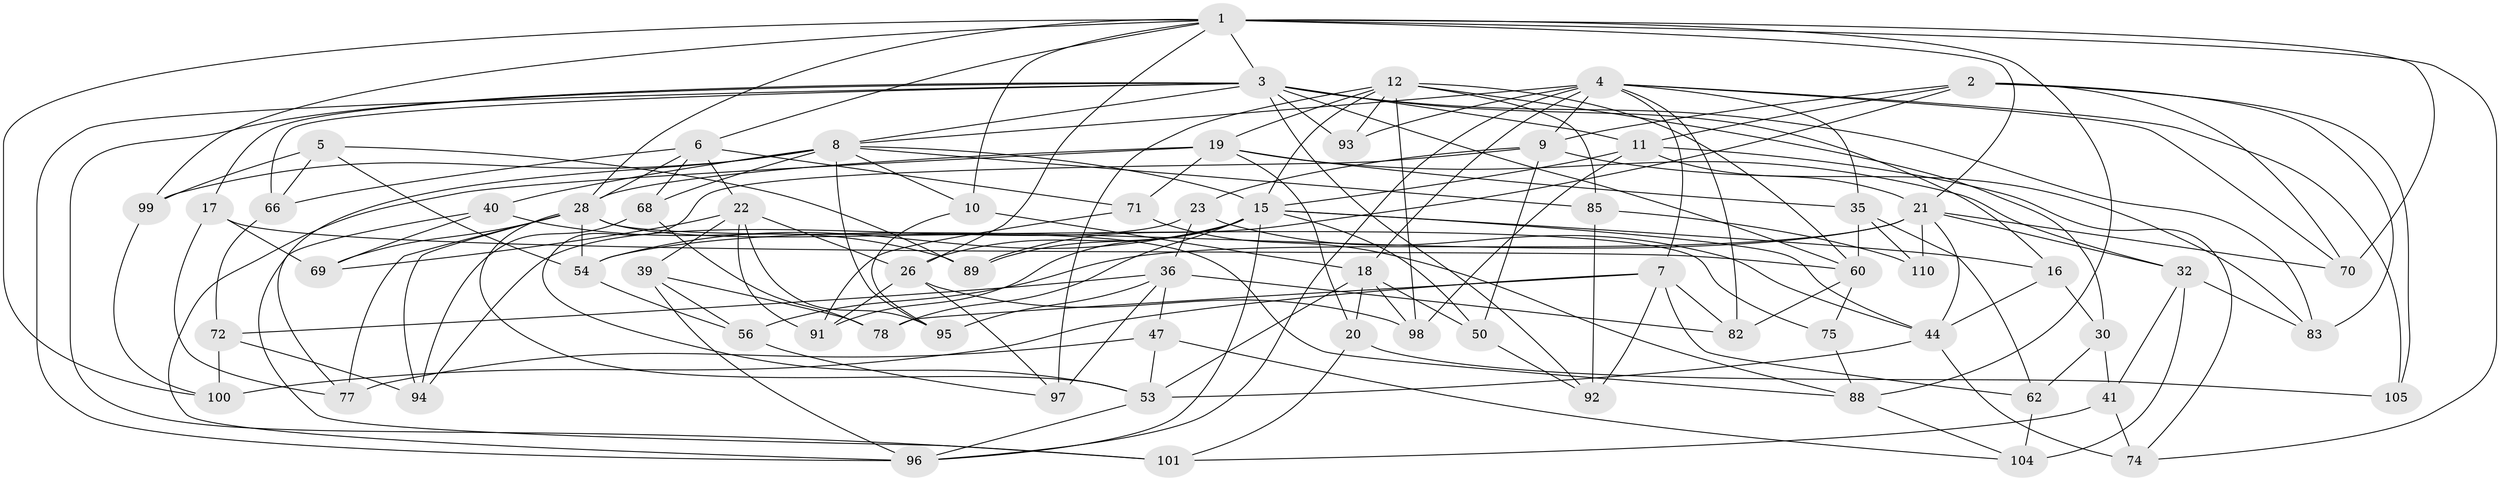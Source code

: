 // original degree distribution, {4: 1.0}
// Generated by graph-tools (version 1.1) at 2025/20/03/04/25 18:20:45]
// undirected, 67 vertices, 173 edges
graph export_dot {
graph [start="1"]
  node [color=gray90,style=filled];
  1 [super="+24"];
  2 [super="+43"];
  3 [super="+46+38"];
  4 [super="+63+13+108"];
  5;
  6 [super="+103"];
  7 [super="+49"];
  8 [super="+42+25"];
  9 [super="+106"];
  10;
  11 [super="+84"];
  12 [super="+87+14"];
  15 [super="+34"];
  16;
  17;
  18 [super="+37"];
  19 [super="+27"];
  20;
  21 [super="+64"];
  22 [super="+59"];
  23;
  26 [super="+48"];
  28 [super="+80+57+79"];
  30;
  32 [super="+76"];
  35 [super="+67"];
  36 [super="+52"];
  39;
  40;
  41;
  44 [super="+111"];
  47;
  50;
  53 [super="+73"];
  54 [super="+90"];
  56;
  60 [super="+112"];
  62;
  66;
  68;
  69;
  70;
  71;
  72;
  74;
  75;
  77;
  78;
  82;
  83;
  85;
  88 [super="+107"];
  89;
  91;
  92;
  93;
  94;
  95;
  96 [super="+109"];
  97;
  98;
  99;
  100;
  101;
  104;
  105;
  110;
  1 -- 99;
  1 -- 70;
  1 -- 6;
  1 -- 3;
  1 -- 100;
  1 -- 10;
  1 -- 74;
  1 -- 21;
  1 -- 88 [weight=2];
  1 -- 26;
  1 -- 28;
  2 -- 105;
  2 -- 70;
  2 -- 89;
  2 -- 83;
  2 -- 9;
  2 -- 11;
  3 -- 66;
  3 -- 96;
  3 -- 101;
  3 -- 11;
  3 -- 60;
  3 -- 17;
  3 -- 83;
  3 -- 92;
  3 -- 16;
  3 -- 8;
  3 -- 93;
  4 -- 96;
  4 -- 105 [weight=2];
  4 -- 93 [weight=2];
  4 -- 8;
  4 -- 9;
  4 -- 18;
  4 -- 7;
  4 -- 82;
  4 -- 35;
  4 -- 70;
  5 -- 99;
  5 -- 66;
  5 -- 89;
  5 -- 54;
  6 -- 68;
  6 -- 28;
  6 -- 22;
  6 -- 66;
  6 -- 71;
  7 -- 78;
  7 -- 82;
  7 -- 62;
  7 -- 100;
  7 -- 92;
  8 -- 40;
  8 -- 85;
  8 -- 10;
  8 -- 99;
  8 -- 68;
  8 -- 77;
  8 -- 95;
  8 -- 15;
  9 -- 53;
  9 -- 50;
  9 -- 83;
  9 -- 23;
  10 -- 95;
  10 -- 18;
  11 -- 15;
  11 -- 98;
  11 -- 74;
  11 -- 21;
  12 -- 93;
  12 -- 30;
  12 -- 19;
  12 -- 85;
  12 -- 60;
  12 -- 97;
  12 -- 98;
  12 -- 15;
  15 -- 16;
  15 -- 50;
  15 -- 96;
  15 -- 78;
  15 -- 54;
  15 -- 89;
  15 -- 26;
  15 -- 91;
  15 -- 44;
  16 -- 30;
  16 -- 44;
  17 -- 77;
  17 -- 69;
  17 -- 60;
  18 -- 98;
  18 -- 20;
  18 -- 53;
  18 -- 50;
  19 -- 20;
  19 -- 35;
  19 -- 96;
  19 -- 71;
  19 -- 32 [weight=2];
  19 -- 28;
  20 -- 105;
  20 -- 101;
  21 -- 70;
  21 -- 110;
  21 -- 32;
  21 -- 54;
  21 -- 56;
  21 -- 44;
  22 -- 69;
  22 -- 39;
  22 -- 91;
  22 -- 95;
  22 -- 26;
  23 -- 94;
  23 -- 36;
  23 -- 44;
  26 -- 98;
  26 -- 91;
  26 -- 97;
  28 -- 75 [weight=2];
  28 -- 88;
  28 -- 54 [weight=2];
  28 -- 77;
  28 -- 94;
  28 -- 53;
  28 -- 69;
  30 -- 62;
  30 -- 41;
  32 -- 41;
  32 -- 83;
  32 -- 104;
  35 -- 110 [weight=2];
  35 -- 60;
  35 -- 62;
  36 -- 95;
  36 -- 82;
  36 -- 72;
  36 -- 97;
  36 -- 47;
  39 -- 78;
  39 -- 56;
  39 -- 96;
  40 -- 89;
  40 -- 101;
  40 -- 69;
  41 -- 74;
  41 -- 101;
  44 -- 74;
  44 -- 53;
  47 -- 104;
  47 -- 77;
  47 -- 53;
  50 -- 92;
  53 -- 96;
  54 -- 56;
  56 -- 97;
  60 -- 75;
  60 -- 82;
  62 -- 104;
  66 -- 72;
  68 -- 94;
  68 -- 78;
  71 -- 91;
  71 -- 88;
  72 -- 94;
  72 -- 100;
  75 -- 88;
  85 -- 92;
  85 -- 110;
  88 -- 104;
  99 -- 100;
}
